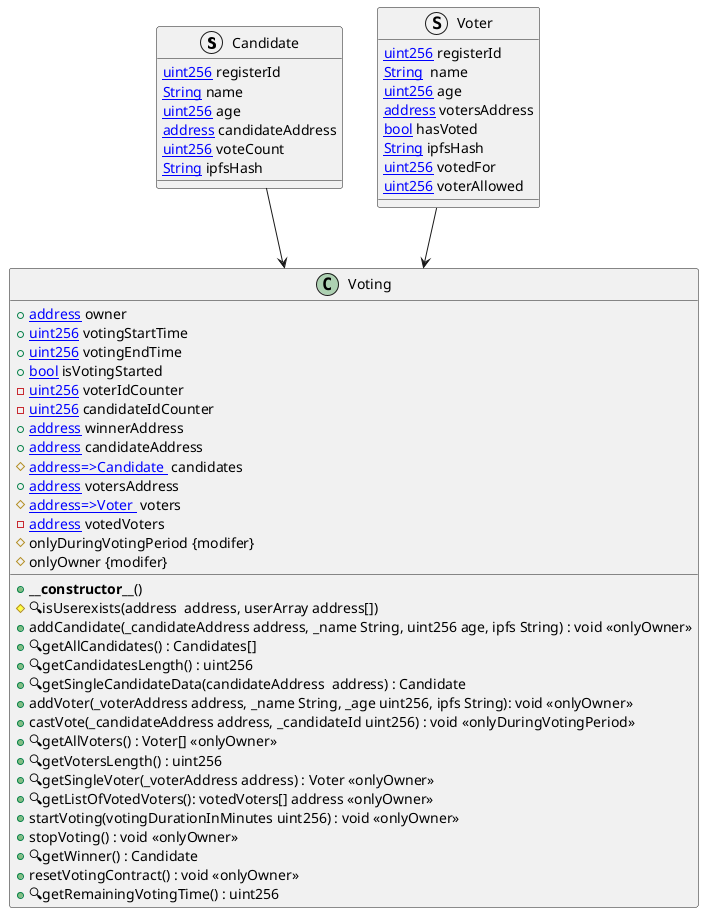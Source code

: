 @startuml
' -- generated by: https://marketplace.visualstudio.com/items?itemName=tintinweb.solidity-visual-auditor
'
' -- for auto-render install: https://marketplace.visualstudio.com/items?itemName=jebbs.plantuml
' -- options --

' --struct--
struct Candidate
struct Voter
Candidate --> Voting 
Voter --> Voting

Candidate  : [[uint256]] registerId
Candidate  : [[String]] name
Candidate  : [[uint256]] age
Candidate  : [[address]] candidateAddress
Candidate  : [[uint256]] voteCount
Candidate  : [[String]] ipfsHash

Voter : [[uint256]] registerId
Voter : [[String]]  name
Voter : [[uint256]] age
Voter : [[address]] votersAddress
Voter : [[bool]] hasVoted
Voter : [[String]] ipfsHash
Voter : [[uint256]] votedFor
Voter : [[uint256]] voterAllowed



' -- classes --


class Voting {
    ' -- inheritance --

    ' -- usingFor --

    ' -- vars --
	+[[address]] owner
	+[[uint256]] votingStartTime
	+[[uint256]] votingEndTime
	+[[bool]] isVotingStarted
	-[[uint256]] voterIdCounter
	-[[uint256]] candidateIdCounter
	+[[address]] winnerAddress
	+[[address]] candidateAddress
	#[[mapping address=>Candidate ]] candidates
	+[[address]] votersAddress
	#[[mapping address=>Voter ]] voters
	-[[address]] votedVoters
	#onlyDuringVotingPeriod {modifer}
	#onlyOwner {modifer}

    ' -- methods --
	+**__constructor__**()
	#🔍isUserexists(address  address, userArray address[])
	+addCandidate(_candidateAddress address, _name String, uint256 age, ipfs String) : void <<onlyOwner>>
	+🔍getAllCandidates() : Candidates[]
	+🔍getCandidatesLength() : uint256
	+🔍getSingleCandidateData(candidateAddress  address) : Candidate
	+addVoter(_voterAddress address, _name String, _age uint256, ipfs String): void <<onlyOwner>>
	+castVote(_candidateAddress address, _candidateId uint256) : void <<onlyDuringVotingPeriod>>
	+🔍getAllVoters() : Voter[] <<onlyOwner>>
	+🔍getVotersLength() : uint256
	+🔍getSingleVoter(_voterAddress address) : Voter <<onlyOwner>>
	+🔍getListOfVotedVoters(): votedVoters[] address <<onlyOwner>>
	+startVoting(votingDurationInMinutes uint256) : void <<onlyOwner>>
	+stopVoting() : void <<onlyOwner>>
	+🔍getWinner() : Candidate
	+resetVotingContract() : void <<onlyOwner>>
	+🔍getRemainingVotingTime() : uint256
	
	

}
' -- inheritance / usingFor --

@enduml